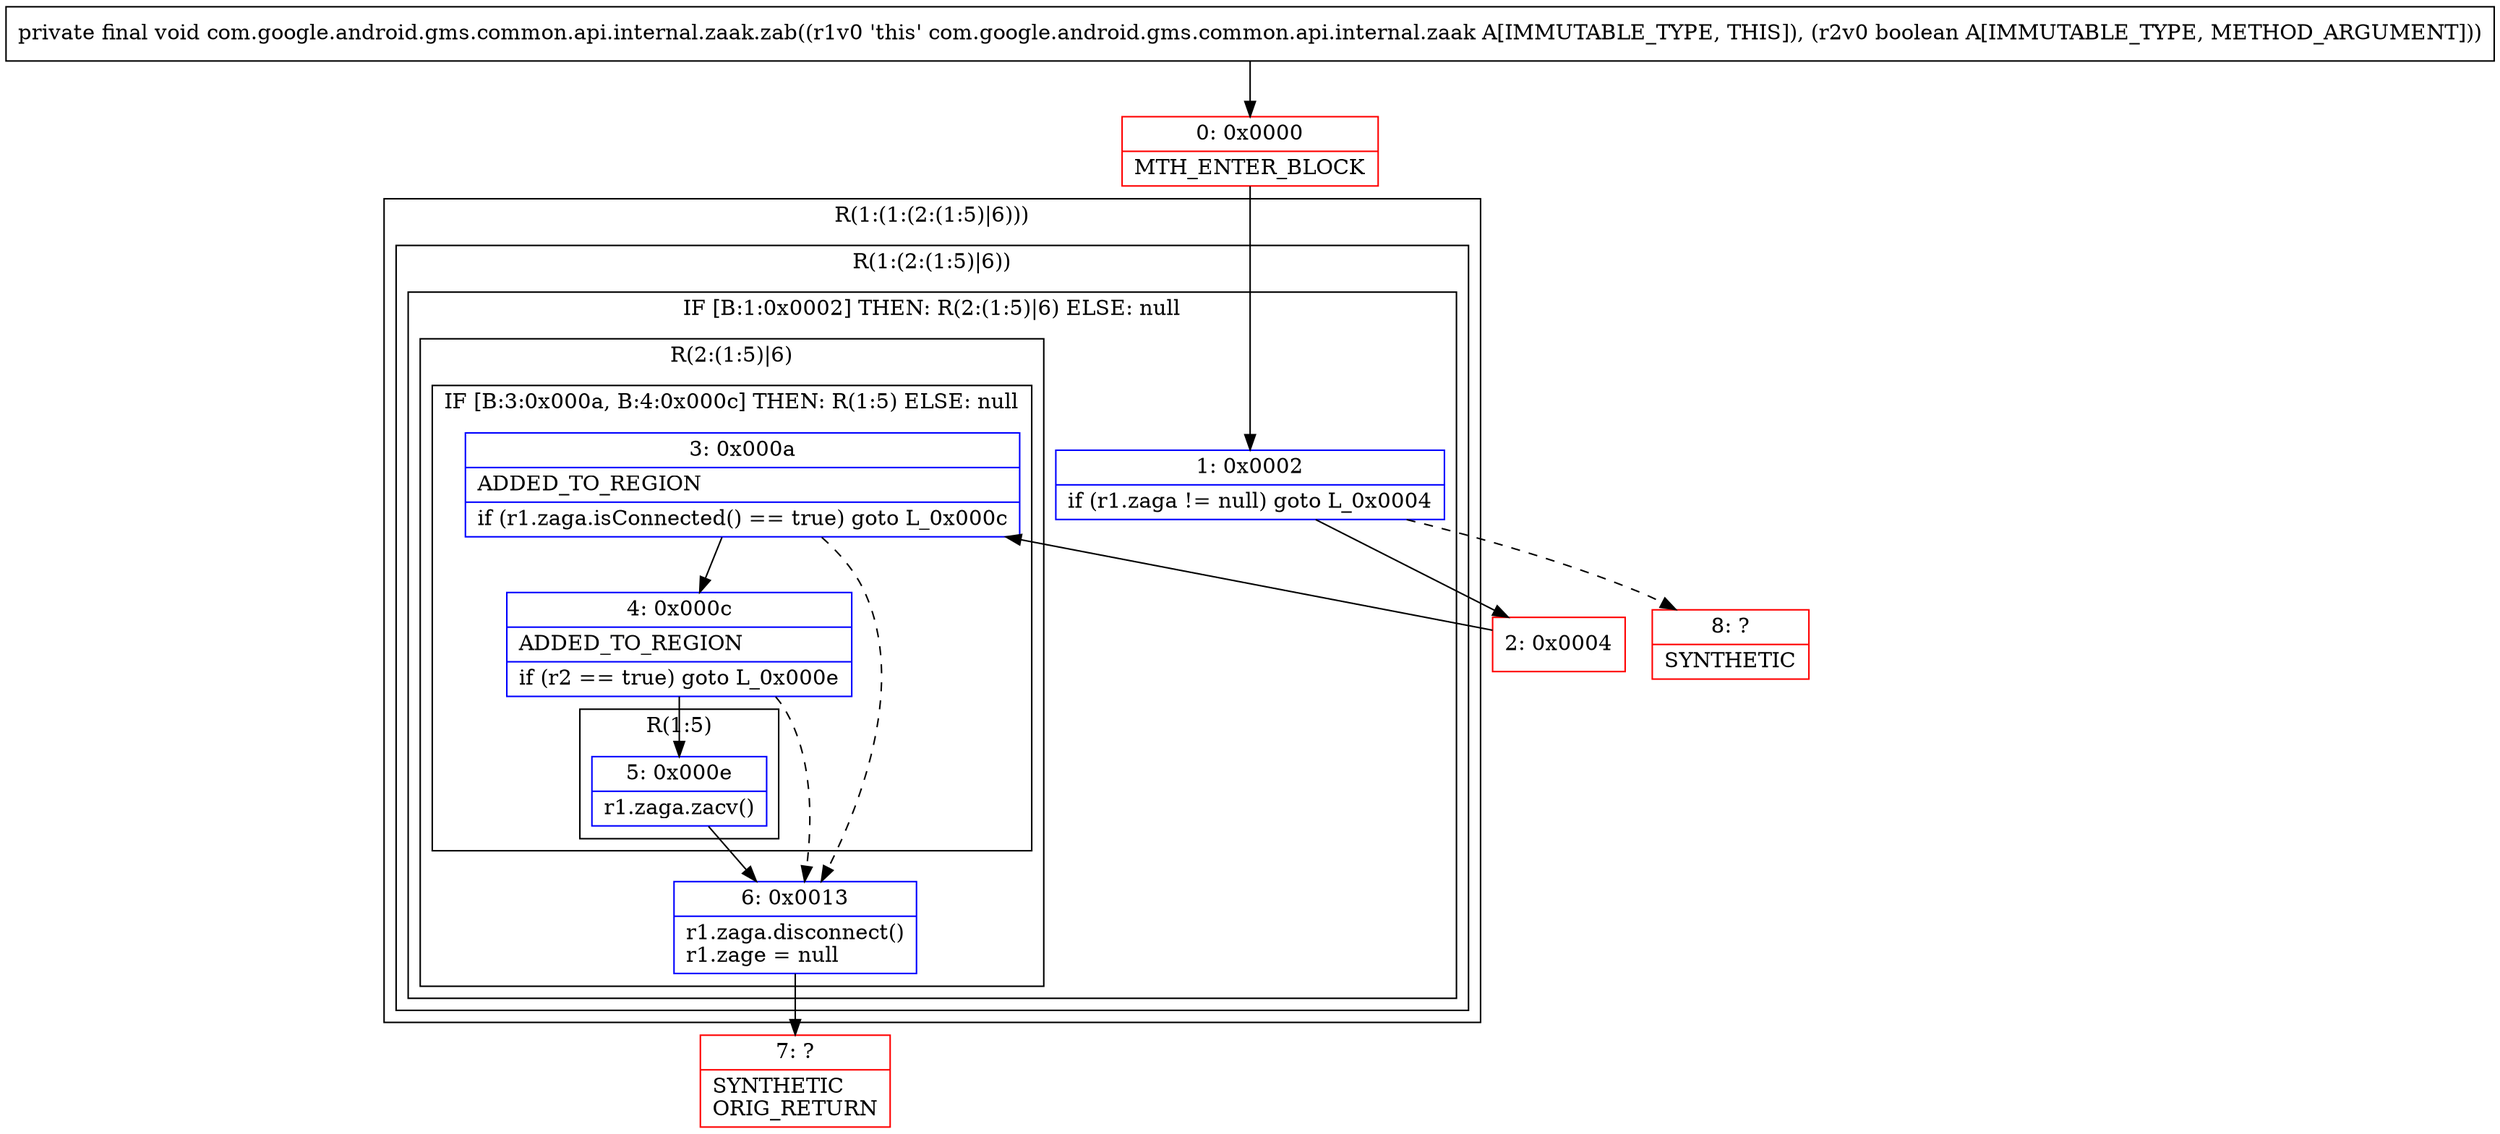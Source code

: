 digraph "CFG forcom.google.android.gms.common.api.internal.zaak.zab(Z)V" {
subgraph cluster_Region_29397584 {
label = "R(1:(1:(2:(1:5)|6)))";
node [shape=record,color=blue];
subgraph cluster_Region_524229754 {
label = "R(1:(2:(1:5)|6))";
node [shape=record,color=blue];
subgraph cluster_IfRegion_2115182744 {
label = "IF [B:1:0x0002] THEN: R(2:(1:5)|6) ELSE: null";
node [shape=record,color=blue];
Node_1 [shape=record,label="{1\:\ 0x0002|if (r1.zaga != null) goto L_0x0004\l}"];
subgraph cluster_Region_198377294 {
label = "R(2:(1:5)|6)";
node [shape=record,color=blue];
subgraph cluster_IfRegion_235253366 {
label = "IF [B:3:0x000a, B:4:0x000c] THEN: R(1:5) ELSE: null";
node [shape=record,color=blue];
Node_3 [shape=record,label="{3\:\ 0x000a|ADDED_TO_REGION\l|if (r1.zaga.isConnected() == true) goto L_0x000c\l}"];
Node_4 [shape=record,label="{4\:\ 0x000c|ADDED_TO_REGION\l|if (r2 == true) goto L_0x000e\l}"];
subgraph cluster_Region_1774108416 {
label = "R(1:5)";
node [shape=record,color=blue];
Node_5 [shape=record,label="{5\:\ 0x000e|r1.zaga.zacv()\l}"];
}
}
Node_6 [shape=record,label="{6\:\ 0x0013|r1.zaga.disconnect()\lr1.zage = null\l}"];
}
}
}
}
Node_0 [shape=record,color=red,label="{0\:\ 0x0000|MTH_ENTER_BLOCK\l}"];
Node_2 [shape=record,color=red,label="{2\:\ 0x0004}"];
Node_7 [shape=record,color=red,label="{7\:\ ?|SYNTHETIC\lORIG_RETURN\l}"];
Node_8 [shape=record,color=red,label="{8\:\ ?|SYNTHETIC\l}"];
MethodNode[shape=record,label="{private final void com.google.android.gms.common.api.internal.zaak.zab((r1v0 'this' com.google.android.gms.common.api.internal.zaak A[IMMUTABLE_TYPE, THIS]), (r2v0 boolean A[IMMUTABLE_TYPE, METHOD_ARGUMENT])) }"];
MethodNode -> Node_0;
Node_1 -> Node_2;
Node_1 -> Node_8[style=dashed];
Node_3 -> Node_4;
Node_3 -> Node_6[style=dashed];
Node_4 -> Node_5;
Node_4 -> Node_6[style=dashed];
Node_5 -> Node_6;
Node_6 -> Node_7;
Node_0 -> Node_1;
Node_2 -> Node_3;
}

